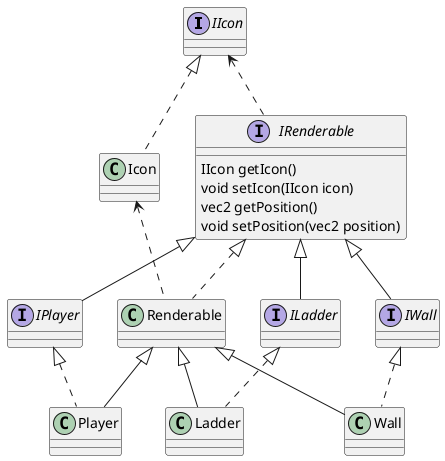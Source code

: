 @startuml "Model classes"
interface IIcon
interface IRenderable
IIcon <.. IRenderable
IRenderable : IIcon getIcon()
IRenderable : void setIcon(IIcon icon)
IRenderable : vec2 getPosition()
IRenderable : void setPosition(vec2 position)
interface IPlayer
IRenderable <|-- IPlayer
interface IWall
IRenderable <|-- IWall
interface ILadder
IRenderable <|-- ILadder

IIcon <|.. Icon

IRenderable <|.. Renderable
Icon <.. Renderable

IPlayer <|.. Player
Renderable <|-- Player

ILadder <|.. Ladder
Renderable <|-- Ladder

IWall <|.. Wall
Renderable <|-- Wall
@enduml